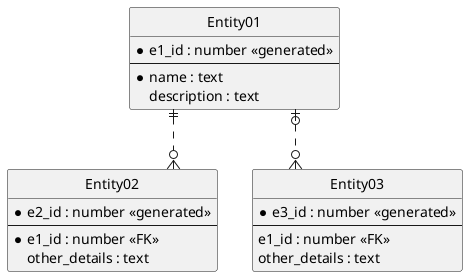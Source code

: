 @startuml
'hide the spot
hide circle
' avoid problems with angled crows feet
skinparam linetype ortho
entity "Entity01" as e01 {
*e1_id : number <<generated>>
--
*name : text
description : text
}
entity "Entity02" as e02 {
*e2_id : number <<generated>>
--
*e1_id : number <<FK>>
other_details : text
}
entity "Entity03" as e03 {
*e3_id : number <<generated>>
--
e1_id : number <<FK>>
other_details : text
}
e01 ||..o{ e02
e01 |o..o{ e03
@enduml
